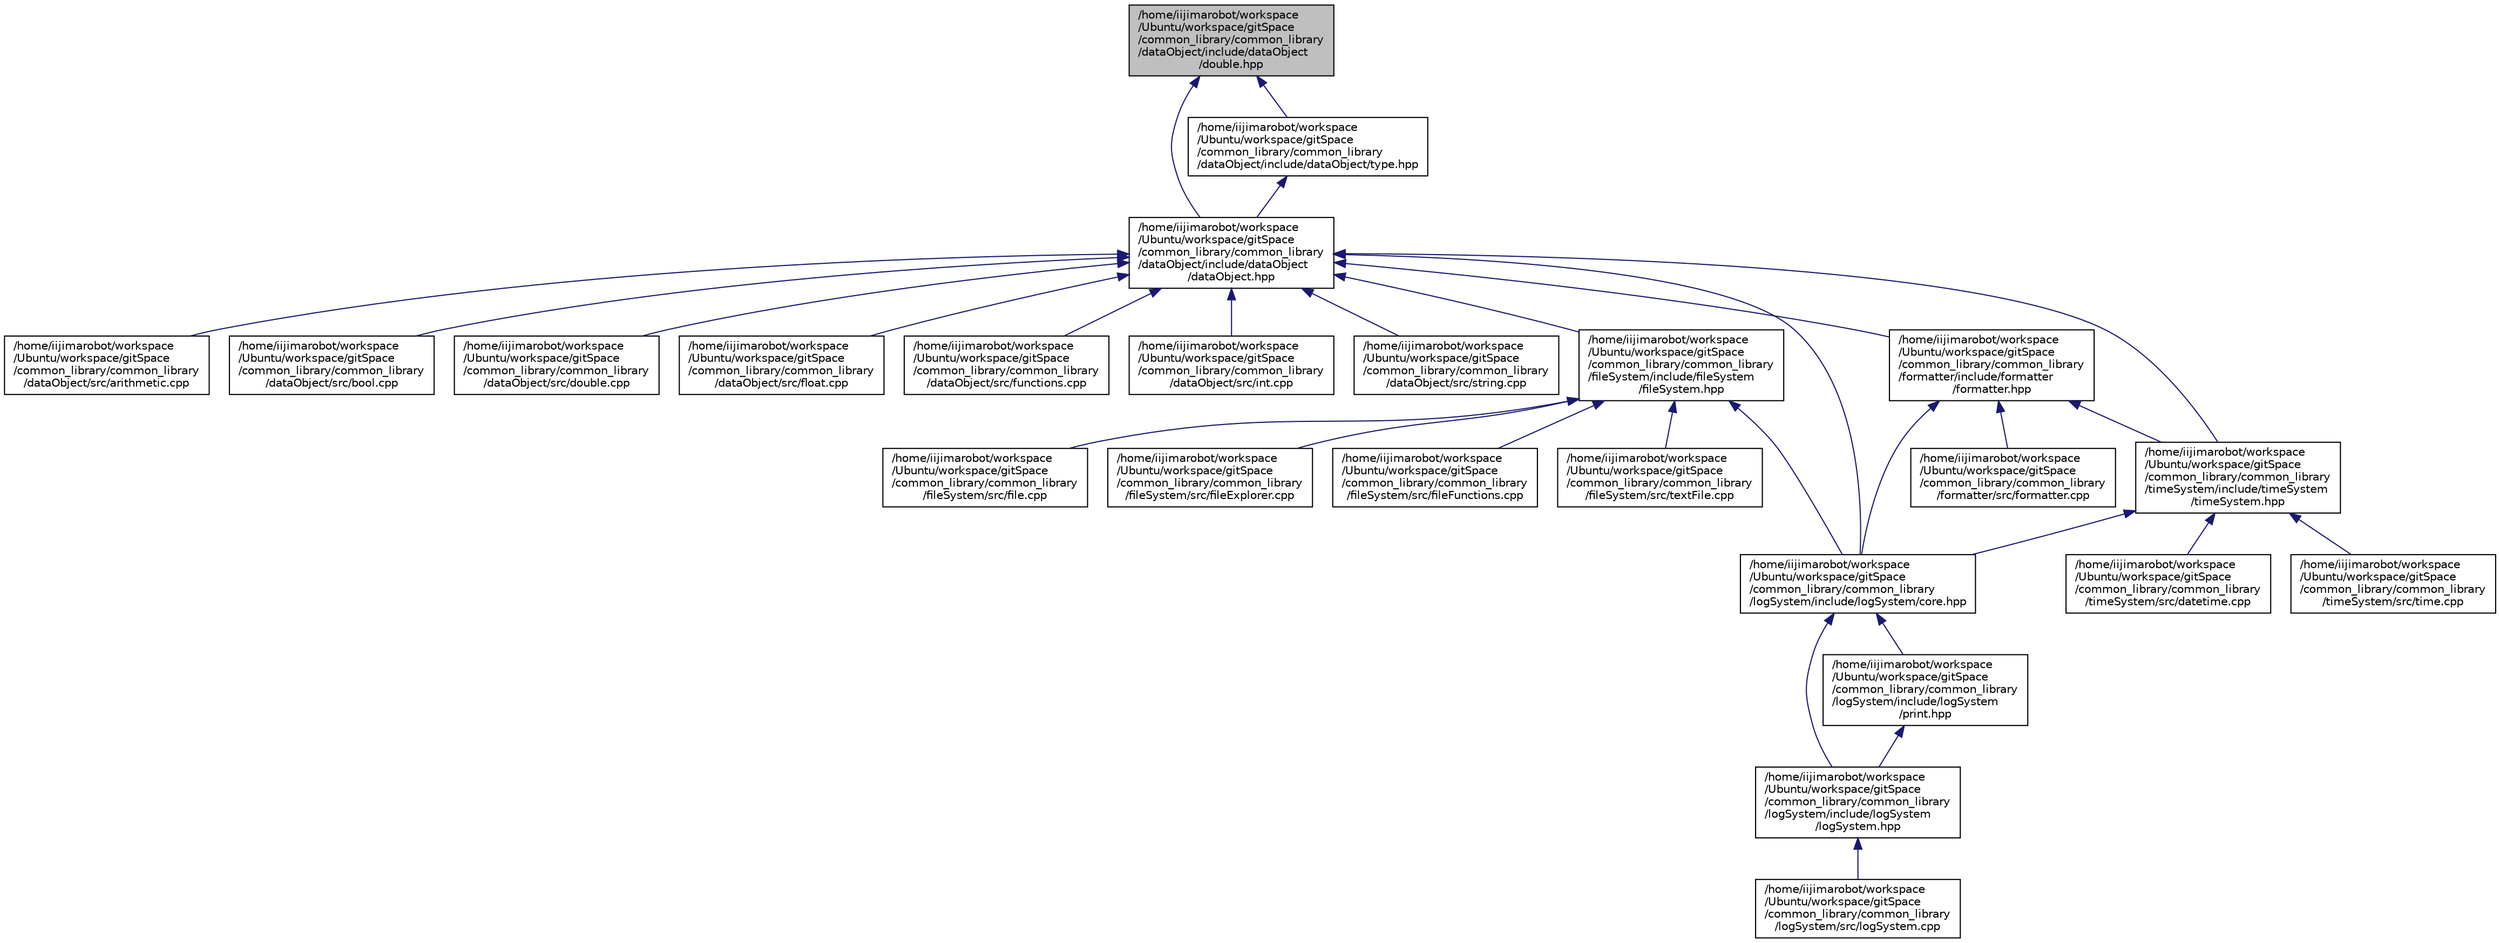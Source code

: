 digraph "/home/iijimarobot/workspace/Ubuntu/workspace/gitSpace/common_library/common_library/dataObject/include/dataObject/double.hpp"
{
 // LATEX_PDF_SIZE
  edge [fontname="Helvetica",fontsize="10",labelfontname="Helvetica",labelfontsize="10"];
  node [fontname="Helvetica",fontsize="10",shape=record];
  Node1 [label="/home/iijimarobot/workspace\l/Ubuntu/workspace/gitSpace\l/common_library/common_library\l/dataObject/include/dataObject\l/double.hpp",height=0.2,width=0.4,color="black", fillcolor="grey75", style="filled", fontcolor="black",tooltip="Doubleクラスを宣言するヘッダファイル"];
  Node1 -> Node2 [dir="back",color="midnightblue",fontsize="10",style="solid",fontname="Helvetica"];
  Node2 [label="/home/iijimarobot/workspace\l/Ubuntu/workspace/gitSpace\l/common_library/common_library\l/dataObject/include/dataObject\l/dataObject.hpp",height=0.2,width=0.4,color="black", fillcolor="white", style="filled",URL="$data_object_8hpp.html",tooltip="dataObjectライブラリを使用するときにインクルードするヘッダファイル"];
  Node2 -> Node3 [dir="back",color="midnightblue",fontsize="10",style="solid",fontname="Helvetica"];
  Node3 [label="/home/iijimarobot/workspace\l/Ubuntu/workspace/gitSpace\l/common_library/common_library\l/dataObject/src/arithmetic.cpp",height=0.2,width=0.4,color="black", fillcolor="white", style="filled",URL="$arithmetic_8cpp_source.html",tooltip=" "];
  Node2 -> Node4 [dir="back",color="midnightblue",fontsize="10",style="solid",fontname="Helvetica"];
  Node4 [label="/home/iijimarobot/workspace\l/Ubuntu/workspace/gitSpace\l/common_library/common_library\l/dataObject/src/bool.cpp",height=0.2,width=0.4,color="black", fillcolor="white", style="filled",URL="$bool_8cpp_source.html",tooltip=" "];
  Node2 -> Node5 [dir="back",color="midnightblue",fontsize="10",style="solid",fontname="Helvetica"];
  Node5 [label="/home/iijimarobot/workspace\l/Ubuntu/workspace/gitSpace\l/common_library/common_library\l/dataObject/src/double.cpp",height=0.2,width=0.4,color="black", fillcolor="white", style="filled",URL="$double_8cpp_source.html",tooltip=" "];
  Node2 -> Node6 [dir="back",color="midnightblue",fontsize="10",style="solid",fontname="Helvetica"];
  Node6 [label="/home/iijimarobot/workspace\l/Ubuntu/workspace/gitSpace\l/common_library/common_library\l/dataObject/src/float.cpp",height=0.2,width=0.4,color="black", fillcolor="white", style="filled",URL="$float_8cpp_source.html",tooltip=" "];
  Node2 -> Node7 [dir="back",color="midnightblue",fontsize="10",style="solid",fontname="Helvetica"];
  Node7 [label="/home/iijimarobot/workspace\l/Ubuntu/workspace/gitSpace\l/common_library/common_library\l/dataObject/src/functions.cpp",height=0.2,width=0.4,color="black", fillcolor="white", style="filled",URL="$functions_8cpp_source.html",tooltip=" "];
  Node2 -> Node8 [dir="back",color="midnightblue",fontsize="10",style="solid",fontname="Helvetica"];
  Node8 [label="/home/iijimarobot/workspace\l/Ubuntu/workspace/gitSpace\l/common_library/common_library\l/dataObject/src/int.cpp",height=0.2,width=0.4,color="black", fillcolor="white", style="filled",URL="$int_8cpp_source.html",tooltip=" "];
  Node2 -> Node9 [dir="back",color="midnightblue",fontsize="10",style="solid",fontname="Helvetica"];
  Node9 [label="/home/iijimarobot/workspace\l/Ubuntu/workspace/gitSpace\l/common_library/common_library\l/dataObject/src/string.cpp",height=0.2,width=0.4,color="black", fillcolor="white", style="filled",URL="$string_8cpp_source.html",tooltip=" "];
  Node2 -> Node10 [dir="back",color="midnightblue",fontsize="10",style="solid",fontname="Helvetica"];
  Node10 [label="/home/iijimarobot/workspace\l/Ubuntu/workspace/gitSpace\l/common_library/common_library\l/fileSystem/include/fileSystem\l/fileSystem.hpp",height=0.2,width=0.4,color="black", fillcolor="white", style="filled",URL="$file_system_8hpp_source.html",tooltip=" "];
  Node10 -> Node11 [dir="back",color="midnightblue",fontsize="10",style="solid",fontname="Helvetica"];
  Node11 [label="/home/iijimarobot/workspace\l/Ubuntu/workspace/gitSpace\l/common_library/common_library\l/fileSystem/src/file.cpp",height=0.2,width=0.4,color="black", fillcolor="white", style="filled",URL="$file_8cpp_source.html",tooltip=" "];
  Node10 -> Node12 [dir="back",color="midnightblue",fontsize="10",style="solid",fontname="Helvetica"];
  Node12 [label="/home/iijimarobot/workspace\l/Ubuntu/workspace/gitSpace\l/common_library/common_library\l/fileSystem/src/fileExplorer.cpp",height=0.2,width=0.4,color="black", fillcolor="white", style="filled",URL="$file_explorer_8cpp_source.html",tooltip=" "];
  Node10 -> Node13 [dir="back",color="midnightblue",fontsize="10",style="solid",fontname="Helvetica"];
  Node13 [label="/home/iijimarobot/workspace\l/Ubuntu/workspace/gitSpace\l/common_library/common_library\l/fileSystem/src/fileFunctions.cpp",height=0.2,width=0.4,color="black", fillcolor="white", style="filled",URL="$file_functions_8cpp_source.html",tooltip=" "];
  Node10 -> Node14 [dir="back",color="midnightblue",fontsize="10",style="solid",fontname="Helvetica"];
  Node14 [label="/home/iijimarobot/workspace\l/Ubuntu/workspace/gitSpace\l/common_library/common_library\l/fileSystem/src/textFile.cpp",height=0.2,width=0.4,color="black", fillcolor="white", style="filled",URL="$text_file_8cpp_source.html",tooltip=" "];
  Node10 -> Node15 [dir="back",color="midnightblue",fontsize="10",style="solid",fontname="Helvetica"];
  Node15 [label="/home/iijimarobot/workspace\l/Ubuntu/workspace/gitSpace\l/common_library/common_library\l/logSystem/include/logSystem/core.hpp",height=0.2,width=0.4,color="black", fillcolor="white", style="filled",URL="$log_system_2include_2log_system_2core_8hpp_source.html",tooltip=" "];
  Node15 -> Node16 [dir="back",color="midnightblue",fontsize="10",style="solid",fontname="Helvetica"];
  Node16 [label="/home/iijimarobot/workspace\l/Ubuntu/workspace/gitSpace\l/common_library/common_library\l/logSystem/include/logSystem\l/logSystem.hpp",height=0.2,width=0.4,color="black", fillcolor="white", style="filled",URL="$log_system_8hpp_source.html",tooltip=" "];
  Node16 -> Node17 [dir="back",color="midnightblue",fontsize="10",style="solid",fontname="Helvetica"];
  Node17 [label="/home/iijimarobot/workspace\l/Ubuntu/workspace/gitSpace\l/common_library/common_library\l/logSystem/src/logSystem.cpp",height=0.2,width=0.4,color="black", fillcolor="white", style="filled",URL="$log_system_8cpp_source.html",tooltip=" "];
  Node15 -> Node18 [dir="back",color="midnightblue",fontsize="10",style="solid",fontname="Helvetica"];
  Node18 [label="/home/iijimarobot/workspace\l/Ubuntu/workspace/gitSpace\l/common_library/common_library\l/logSystem/include/logSystem\l/print.hpp",height=0.2,width=0.4,color="black", fillcolor="white", style="filled",URL="$print_8hpp_source.html",tooltip=" "];
  Node18 -> Node16 [dir="back",color="midnightblue",fontsize="10",style="solid",fontname="Helvetica"];
  Node2 -> Node19 [dir="back",color="midnightblue",fontsize="10",style="solid",fontname="Helvetica"];
  Node19 [label="/home/iijimarobot/workspace\l/Ubuntu/workspace/gitSpace\l/common_library/common_library\l/formatter/include/formatter\l/formatter.hpp",height=0.2,width=0.4,color="black", fillcolor="white", style="filled",URL="$formatter_8hpp_source.html",tooltip=" "];
  Node19 -> Node20 [dir="back",color="midnightblue",fontsize="10",style="solid",fontname="Helvetica"];
  Node20 [label="/home/iijimarobot/workspace\l/Ubuntu/workspace/gitSpace\l/common_library/common_library\l/formatter/src/formatter.cpp",height=0.2,width=0.4,color="black", fillcolor="white", style="filled",URL="$formatter_8cpp_source.html",tooltip=" "];
  Node19 -> Node15 [dir="back",color="midnightblue",fontsize="10",style="solid",fontname="Helvetica"];
  Node19 -> Node21 [dir="back",color="midnightblue",fontsize="10",style="solid",fontname="Helvetica"];
  Node21 [label="/home/iijimarobot/workspace\l/Ubuntu/workspace/gitSpace\l/common_library/common_library\l/timeSystem/include/timeSystem\l/timeSystem.hpp",height=0.2,width=0.4,color="black", fillcolor="white", style="filled",URL="$time_system_8hpp_source.html",tooltip=" "];
  Node21 -> Node15 [dir="back",color="midnightblue",fontsize="10",style="solid",fontname="Helvetica"];
  Node21 -> Node22 [dir="back",color="midnightblue",fontsize="10",style="solid",fontname="Helvetica"];
  Node22 [label="/home/iijimarobot/workspace\l/Ubuntu/workspace/gitSpace\l/common_library/common_library\l/timeSystem/src/datetime.cpp",height=0.2,width=0.4,color="black", fillcolor="white", style="filled",URL="$datetime_8cpp_source.html",tooltip=" "];
  Node21 -> Node23 [dir="back",color="midnightblue",fontsize="10",style="solid",fontname="Helvetica"];
  Node23 [label="/home/iijimarobot/workspace\l/Ubuntu/workspace/gitSpace\l/common_library/common_library\l/timeSystem/src/time.cpp",height=0.2,width=0.4,color="black", fillcolor="white", style="filled",URL="$time_8cpp_source.html",tooltip=" "];
  Node2 -> Node15 [dir="back",color="midnightblue",fontsize="10",style="solid",fontname="Helvetica"];
  Node2 -> Node21 [dir="back",color="midnightblue",fontsize="10",style="solid",fontname="Helvetica"];
  Node1 -> Node24 [dir="back",color="midnightblue",fontsize="10",style="solid",fontname="Helvetica"];
  Node24 [label="/home/iijimarobot/workspace\l/Ubuntu/workspace/gitSpace\l/common_library/common_library\l/dataObject/include/dataObject/type.hpp",height=0.2,width=0.4,color="black", fillcolor="white", style="filled",URL="$type_8hpp.html",tooltip="typeクラスを実装するヘッダファイル"];
  Node24 -> Node2 [dir="back",color="midnightblue",fontsize="10",style="solid",fontname="Helvetica"];
}

